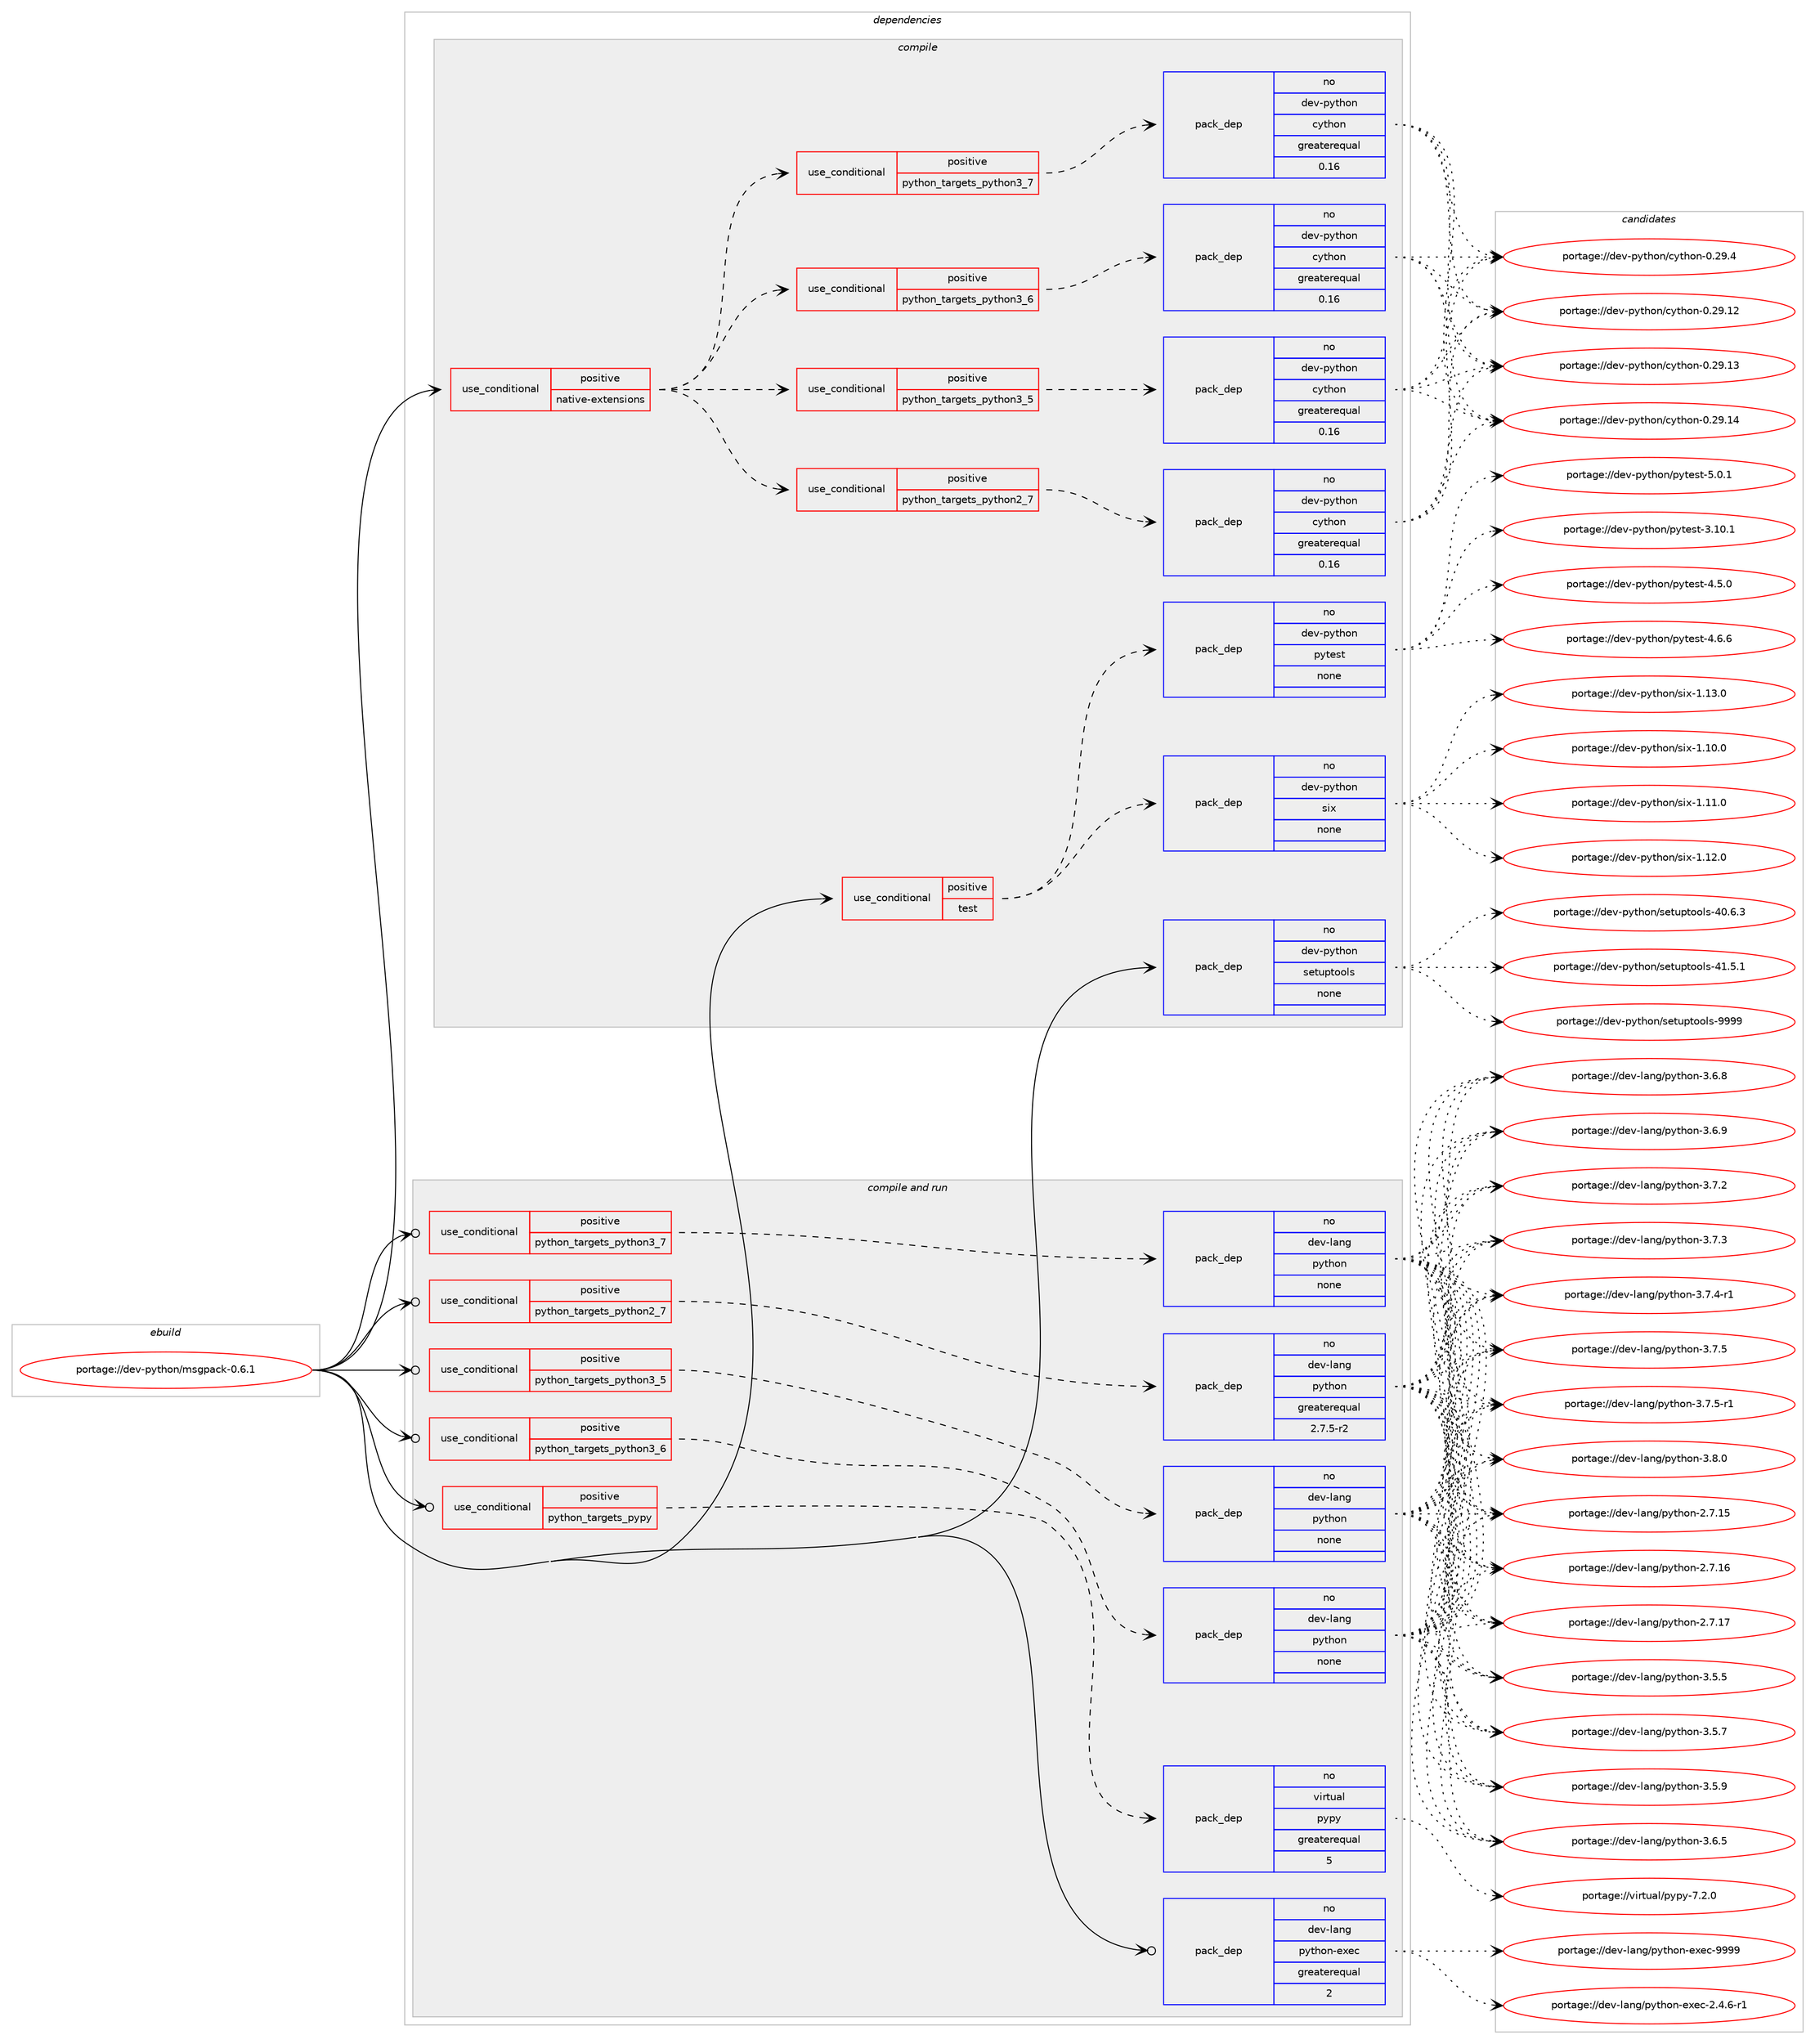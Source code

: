 digraph prolog {

# *************
# Graph options
# *************

newrank=true;
concentrate=true;
compound=true;
graph [rankdir=LR,fontname=Helvetica,fontsize=10,ranksep=1.5];#, ranksep=2.5, nodesep=0.2];
edge  [arrowhead=vee];
node  [fontname=Helvetica,fontsize=10];

# **********
# The ebuild
# **********

subgraph cluster_leftcol {
color=gray;
rank=same;
label=<<i>ebuild</i>>;
id [label="portage://dev-python/msgpack-0.6.1", color=red, width=4, href="../dev-python/msgpack-0.6.1.svg"];
}

# ****************
# The dependencies
# ****************

subgraph cluster_midcol {
color=gray;
label=<<i>dependencies</i>>;
subgraph cluster_compile {
fillcolor="#eeeeee";
style=filled;
label=<<i>compile</i>>;
subgraph cond31983 {
dependency150128 [label=<<TABLE BORDER="0" CELLBORDER="1" CELLSPACING="0" CELLPADDING="4"><TR><TD ROWSPAN="3" CELLPADDING="10">use_conditional</TD></TR><TR><TD>positive</TD></TR><TR><TD>native-extensions</TD></TR></TABLE>>, shape=none, color=red];
subgraph cond31984 {
dependency150129 [label=<<TABLE BORDER="0" CELLBORDER="1" CELLSPACING="0" CELLPADDING="4"><TR><TD ROWSPAN="3" CELLPADDING="10">use_conditional</TD></TR><TR><TD>positive</TD></TR><TR><TD>python_targets_python2_7</TD></TR></TABLE>>, shape=none, color=red];
subgraph pack114819 {
dependency150130 [label=<<TABLE BORDER="0" CELLBORDER="1" CELLSPACING="0" CELLPADDING="4" WIDTH="220"><TR><TD ROWSPAN="6" CELLPADDING="30">pack_dep</TD></TR><TR><TD WIDTH="110">no</TD></TR><TR><TD>dev-python</TD></TR><TR><TD>cython</TD></TR><TR><TD>greaterequal</TD></TR><TR><TD>0.16</TD></TR></TABLE>>, shape=none, color=blue];
}
dependency150129:e -> dependency150130:w [weight=20,style="dashed",arrowhead="vee"];
}
dependency150128:e -> dependency150129:w [weight=20,style="dashed",arrowhead="vee"];
subgraph cond31985 {
dependency150131 [label=<<TABLE BORDER="0" CELLBORDER="1" CELLSPACING="0" CELLPADDING="4"><TR><TD ROWSPAN="3" CELLPADDING="10">use_conditional</TD></TR><TR><TD>positive</TD></TR><TR><TD>python_targets_python3_5</TD></TR></TABLE>>, shape=none, color=red];
subgraph pack114820 {
dependency150132 [label=<<TABLE BORDER="0" CELLBORDER="1" CELLSPACING="0" CELLPADDING="4" WIDTH="220"><TR><TD ROWSPAN="6" CELLPADDING="30">pack_dep</TD></TR><TR><TD WIDTH="110">no</TD></TR><TR><TD>dev-python</TD></TR><TR><TD>cython</TD></TR><TR><TD>greaterequal</TD></TR><TR><TD>0.16</TD></TR></TABLE>>, shape=none, color=blue];
}
dependency150131:e -> dependency150132:w [weight=20,style="dashed",arrowhead="vee"];
}
dependency150128:e -> dependency150131:w [weight=20,style="dashed",arrowhead="vee"];
subgraph cond31986 {
dependency150133 [label=<<TABLE BORDER="0" CELLBORDER="1" CELLSPACING="0" CELLPADDING="4"><TR><TD ROWSPAN="3" CELLPADDING="10">use_conditional</TD></TR><TR><TD>positive</TD></TR><TR><TD>python_targets_python3_6</TD></TR></TABLE>>, shape=none, color=red];
subgraph pack114821 {
dependency150134 [label=<<TABLE BORDER="0" CELLBORDER="1" CELLSPACING="0" CELLPADDING="4" WIDTH="220"><TR><TD ROWSPAN="6" CELLPADDING="30">pack_dep</TD></TR><TR><TD WIDTH="110">no</TD></TR><TR><TD>dev-python</TD></TR><TR><TD>cython</TD></TR><TR><TD>greaterequal</TD></TR><TR><TD>0.16</TD></TR></TABLE>>, shape=none, color=blue];
}
dependency150133:e -> dependency150134:w [weight=20,style="dashed",arrowhead="vee"];
}
dependency150128:e -> dependency150133:w [weight=20,style="dashed",arrowhead="vee"];
subgraph cond31987 {
dependency150135 [label=<<TABLE BORDER="0" CELLBORDER="1" CELLSPACING="0" CELLPADDING="4"><TR><TD ROWSPAN="3" CELLPADDING="10">use_conditional</TD></TR><TR><TD>positive</TD></TR><TR><TD>python_targets_python3_7</TD></TR></TABLE>>, shape=none, color=red];
subgraph pack114822 {
dependency150136 [label=<<TABLE BORDER="0" CELLBORDER="1" CELLSPACING="0" CELLPADDING="4" WIDTH="220"><TR><TD ROWSPAN="6" CELLPADDING="30">pack_dep</TD></TR><TR><TD WIDTH="110">no</TD></TR><TR><TD>dev-python</TD></TR><TR><TD>cython</TD></TR><TR><TD>greaterequal</TD></TR><TR><TD>0.16</TD></TR></TABLE>>, shape=none, color=blue];
}
dependency150135:e -> dependency150136:w [weight=20,style="dashed",arrowhead="vee"];
}
dependency150128:e -> dependency150135:w [weight=20,style="dashed",arrowhead="vee"];
}
id:e -> dependency150128:w [weight=20,style="solid",arrowhead="vee"];
subgraph cond31988 {
dependency150137 [label=<<TABLE BORDER="0" CELLBORDER="1" CELLSPACING="0" CELLPADDING="4"><TR><TD ROWSPAN="3" CELLPADDING="10">use_conditional</TD></TR><TR><TD>positive</TD></TR><TR><TD>test</TD></TR></TABLE>>, shape=none, color=red];
subgraph pack114823 {
dependency150138 [label=<<TABLE BORDER="0" CELLBORDER="1" CELLSPACING="0" CELLPADDING="4" WIDTH="220"><TR><TD ROWSPAN="6" CELLPADDING="30">pack_dep</TD></TR><TR><TD WIDTH="110">no</TD></TR><TR><TD>dev-python</TD></TR><TR><TD>six</TD></TR><TR><TD>none</TD></TR><TR><TD></TD></TR></TABLE>>, shape=none, color=blue];
}
dependency150137:e -> dependency150138:w [weight=20,style="dashed",arrowhead="vee"];
subgraph pack114824 {
dependency150139 [label=<<TABLE BORDER="0" CELLBORDER="1" CELLSPACING="0" CELLPADDING="4" WIDTH="220"><TR><TD ROWSPAN="6" CELLPADDING="30">pack_dep</TD></TR><TR><TD WIDTH="110">no</TD></TR><TR><TD>dev-python</TD></TR><TR><TD>pytest</TD></TR><TR><TD>none</TD></TR><TR><TD></TD></TR></TABLE>>, shape=none, color=blue];
}
dependency150137:e -> dependency150139:w [weight=20,style="dashed",arrowhead="vee"];
}
id:e -> dependency150137:w [weight=20,style="solid",arrowhead="vee"];
subgraph pack114825 {
dependency150140 [label=<<TABLE BORDER="0" CELLBORDER="1" CELLSPACING="0" CELLPADDING="4" WIDTH="220"><TR><TD ROWSPAN="6" CELLPADDING="30">pack_dep</TD></TR><TR><TD WIDTH="110">no</TD></TR><TR><TD>dev-python</TD></TR><TR><TD>setuptools</TD></TR><TR><TD>none</TD></TR><TR><TD></TD></TR></TABLE>>, shape=none, color=blue];
}
id:e -> dependency150140:w [weight=20,style="solid",arrowhead="vee"];
}
subgraph cluster_compileandrun {
fillcolor="#eeeeee";
style=filled;
label=<<i>compile and run</i>>;
subgraph cond31989 {
dependency150141 [label=<<TABLE BORDER="0" CELLBORDER="1" CELLSPACING="0" CELLPADDING="4"><TR><TD ROWSPAN="3" CELLPADDING="10">use_conditional</TD></TR><TR><TD>positive</TD></TR><TR><TD>python_targets_pypy</TD></TR></TABLE>>, shape=none, color=red];
subgraph pack114826 {
dependency150142 [label=<<TABLE BORDER="0" CELLBORDER="1" CELLSPACING="0" CELLPADDING="4" WIDTH="220"><TR><TD ROWSPAN="6" CELLPADDING="30">pack_dep</TD></TR><TR><TD WIDTH="110">no</TD></TR><TR><TD>virtual</TD></TR><TR><TD>pypy</TD></TR><TR><TD>greaterequal</TD></TR><TR><TD>5</TD></TR></TABLE>>, shape=none, color=blue];
}
dependency150141:e -> dependency150142:w [weight=20,style="dashed",arrowhead="vee"];
}
id:e -> dependency150141:w [weight=20,style="solid",arrowhead="odotvee"];
subgraph cond31990 {
dependency150143 [label=<<TABLE BORDER="0" CELLBORDER="1" CELLSPACING="0" CELLPADDING="4"><TR><TD ROWSPAN="3" CELLPADDING="10">use_conditional</TD></TR><TR><TD>positive</TD></TR><TR><TD>python_targets_python2_7</TD></TR></TABLE>>, shape=none, color=red];
subgraph pack114827 {
dependency150144 [label=<<TABLE BORDER="0" CELLBORDER="1" CELLSPACING="0" CELLPADDING="4" WIDTH="220"><TR><TD ROWSPAN="6" CELLPADDING="30">pack_dep</TD></TR><TR><TD WIDTH="110">no</TD></TR><TR><TD>dev-lang</TD></TR><TR><TD>python</TD></TR><TR><TD>greaterequal</TD></TR><TR><TD>2.7.5-r2</TD></TR></TABLE>>, shape=none, color=blue];
}
dependency150143:e -> dependency150144:w [weight=20,style="dashed",arrowhead="vee"];
}
id:e -> dependency150143:w [weight=20,style="solid",arrowhead="odotvee"];
subgraph cond31991 {
dependency150145 [label=<<TABLE BORDER="0" CELLBORDER="1" CELLSPACING="0" CELLPADDING="4"><TR><TD ROWSPAN="3" CELLPADDING="10">use_conditional</TD></TR><TR><TD>positive</TD></TR><TR><TD>python_targets_python3_5</TD></TR></TABLE>>, shape=none, color=red];
subgraph pack114828 {
dependency150146 [label=<<TABLE BORDER="0" CELLBORDER="1" CELLSPACING="0" CELLPADDING="4" WIDTH="220"><TR><TD ROWSPAN="6" CELLPADDING="30">pack_dep</TD></TR><TR><TD WIDTH="110">no</TD></TR><TR><TD>dev-lang</TD></TR><TR><TD>python</TD></TR><TR><TD>none</TD></TR><TR><TD></TD></TR></TABLE>>, shape=none, color=blue];
}
dependency150145:e -> dependency150146:w [weight=20,style="dashed",arrowhead="vee"];
}
id:e -> dependency150145:w [weight=20,style="solid",arrowhead="odotvee"];
subgraph cond31992 {
dependency150147 [label=<<TABLE BORDER="0" CELLBORDER="1" CELLSPACING="0" CELLPADDING="4"><TR><TD ROWSPAN="3" CELLPADDING="10">use_conditional</TD></TR><TR><TD>positive</TD></TR><TR><TD>python_targets_python3_6</TD></TR></TABLE>>, shape=none, color=red];
subgraph pack114829 {
dependency150148 [label=<<TABLE BORDER="0" CELLBORDER="1" CELLSPACING="0" CELLPADDING="4" WIDTH="220"><TR><TD ROWSPAN="6" CELLPADDING="30">pack_dep</TD></TR><TR><TD WIDTH="110">no</TD></TR><TR><TD>dev-lang</TD></TR><TR><TD>python</TD></TR><TR><TD>none</TD></TR><TR><TD></TD></TR></TABLE>>, shape=none, color=blue];
}
dependency150147:e -> dependency150148:w [weight=20,style="dashed",arrowhead="vee"];
}
id:e -> dependency150147:w [weight=20,style="solid",arrowhead="odotvee"];
subgraph cond31993 {
dependency150149 [label=<<TABLE BORDER="0" CELLBORDER="1" CELLSPACING="0" CELLPADDING="4"><TR><TD ROWSPAN="3" CELLPADDING="10">use_conditional</TD></TR><TR><TD>positive</TD></TR><TR><TD>python_targets_python3_7</TD></TR></TABLE>>, shape=none, color=red];
subgraph pack114830 {
dependency150150 [label=<<TABLE BORDER="0" CELLBORDER="1" CELLSPACING="0" CELLPADDING="4" WIDTH="220"><TR><TD ROWSPAN="6" CELLPADDING="30">pack_dep</TD></TR><TR><TD WIDTH="110">no</TD></TR><TR><TD>dev-lang</TD></TR><TR><TD>python</TD></TR><TR><TD>none</TD></TR><TR><TD></TD></TR></TABLE>>, shape=none, color=blue];
}
dependency150149:e -> dependency150150:w [weight=20,style="dashed",arrowhead="vee"];
}
id:e -> dependency150149:w [weight=20,style="solid",arrowhead="odotvee"];
subgraph pack114831 {
dependency150151 [label=<<TABLE BORDER="0" CELLBORDER="1" CELLSPACING="0" CELLPADDING="4" WIDTH="220"><TR><TD ROWSPAN="6" CELLPADDING="30">pack_dep</TD></TR><TR><TD WIDTH="110">no</TD></TR><TR><TD>dev-lang</TD></TR><TR><TD>python-exec</TD></TR><TR><TD>greaterequal</TD></TR><TR><TD>2</TD></TR></TABLE>>, shape=none, color=blue];
}
id:e -> dependency150151:w [weight=20,style="solid",arrowhead="odotvee"];
}
subgraph cluster_run {
fillcolor="#eeeeee";
style=filled;
label=<<i>run</i>>;
}
}

# **************
# The candidates
# **************

subgraph cluster_choices {
rank=same;
color=gray;
label=<<i>candidates</i>>;

subgraph choice114819 {
color=black;
nodesep=1;
choiceportage1001011184511212111610411111047991211161041111104548465057464950 [label="portage://dev-python/cython-0.29.12", color=red, width=4,href="../dev-python/cython-0.29.12.svg"];
choiceportage1001011184511212111610411111047991211161041111104548465057464951 [label="portage://dev-python/cython-0.29.13", color=red, width=4,href="../dev-python/cython-0.29.13.svg"];
choiceportage1001011184511212111610411111047991211161041111104548465057464952 [label="portage://dev-python/cython-0.29.14", color=red, width=4,href="../dev-python/cython-0.29.14.svg"];
choiceportage10010111845112121116104111110479912111610411111045484650574652 [label="portage://dev-python/cython-0.29.4", color=red, width=4,href="../dev-python/cython-0.29.4.svg"];
dependency150130:e -> choiceportage1001011184511212111610411111047991211161041111104548465057464950:w [style=dotted,weight="100"];
dependency150130:e -> choiceportage1001011184511212111610411111047991211161041111104548465057464951:w [style=dotted,weight="100"];
dependency150130:e -> choiceportage1001011184511212111610411111047991211161041111104548465057464952:w [style=dotted,weight="100"];
dependency150130:e -> choiceportage10010111845112121116104111110479912111610411111045484650574652:w [style=dotted,weight="100"];
}
subgraph choice114820 {
color=black;
nodesep=1;
choiceportage1001011184511212111610411111047991211161041111104548465057464950 [label="portage://dev-python/cython-0.29.12", color=red, width=4,href="../dev-python/cython-0.29.12.svg"];
choiceportage1001011184511212111610411111047991211161041111104548465057464951 [label="portage://dev-python/cython-0.29.13", color=red, width=4,href="../dev-python/cython-0.29.13.svg"];
choiceportage1001011184511212111610411111047991211161041111104548465057464952 [label="portage://dev-python/cython-0.29.14", color=red, width=4,href="../dev-python/cython-0.29.14.svg"];
choiceportage10010111845112121116104111110479912111610411111045484650574652 [label="portage://dev-python/cython-0.29.4", color=red, width=4,href="../dev-python/cython-0.29.4.svg"];
dependency150132:e -> choiceportage1001011184511212111610411111047991211161041111104548465057464950:w [style=dotted,weight="100"];
dependency150132:e -> choiceportage1001011184511212111610411111047991211161041111104548465057464951:w [style=dotted,weight="100"];
dependency150132:e -> choiceportage1001011184511212111610411111047991211161041111104548465057464952:w [style=dotted,weight="100"];
dependency150132:e -> choiceportage10010111845112121116104111110479912111610411111045484650574652:w [style=dotted,weight="100"];
}
subgraph choice114821 {
color=black;
nodesep=1;
choiceportage1001011184511212111610411111047991211161041111104548465057464950 [label="portage://dev-python/cython-0.29.12", color=red, width=4,href="../dev-python/cython-0.29.12.svg"];
choiceportage1001011184511212111610411111047991211161041111104548465057464951 [label="portage://dev-python/cython-0.29.13", color=red, width=4,href="../dev-python/cython-0.29.13.svg"];
choiceportage1001011184511212111610411111047991211161041111104548465057464952 [label="portage://dev-python/cython-0.29.14", color=red, width=4,href="../dev-python/cython-0.29.14.svg"];
choiceportage10010111845112121116104111110479912111610411111045484650574652 [label="portage://dev-python/cython-0.29.4", color=red, width=4,href="../dev-python/cython-0.29.4.svg"];
dependency150134:e -> choiceportage1001011184511212111610411111047991211161041111104548465057464950:w [style=dotted,weight="100"];
dependency150134:e -> choiceportage1001011184511212111610411111047991211161041111104548465057464951:w [style=dotted,weight="100"];
dependency150134:e -> choiceportage1001011184511212111610411111047991211161041111104548465057464952:w [style=dotted,weight="100"];
dependency150134:e -> choiceportage10010111845112121116104111110479912111610411111045484650574652:w [style=dotted,weight="100"];
}
subgraph choice114822 {
color=black;
nodesep=1;
choiceportage1001011184511212111610411111047991211161041111104548465057464950 [label="portage://dev-python/cython-0.29.12", color=red, width=4,href="../dev-python/cython-0.29.12.svg"];
choiceportage1001011184511212111610411111047991211161041111104548465057464951 [label="portage://dev-python/cython-0.29.13", color=red, width=4,href="../dev-python/cython-0.29.13.svg"];
choiceportage1001011184511212111610411111047991211161041111104548465057464952 [label="portage://dev-python/cython-0.29.14", color=red, width=4,href="../dev-python/cython-0.29.14.svg"];
choiceportage10010111845112121116104111110479912111610411111045484650574652 [label="portage://dev-python/cython-0.29.4", color=red, width=4,href="../dev-python/cython-0.29.4.svg"];
dependency150136:e -> choiceportage1001011184511212111610411111047991211161041111104548465057464950:w [style=dotted,weight="100"];
dependency150136:e -> choiceportage1001011184511212111610411111047991211161041111104548465057464951:w [style=dotted,weight="100"];
dependency150136:e -> choiceportage1001011184511212111610411111047991211161041111104548465057464952:w [style=dotted,weight="100"];
dependency150136:e -> choiceportage10010111845112121116104111110479912111610411111045484650574652:w [style=dotted,weight="100"];
}
subgraph choice114823 {
color=black;
nodesep=1;
choiceportage100101118451121211161041111104711510512045494649484648 [label="portage://dev-python/six-1.10.0", color=red, width=4,href="../dev-python/six-1.10.0.svg"];
choiceportage100101118451121211161041111104711510512045494649494648 [label="portage://dev-python/six-1.11.0", color=red, width=4,href="../dev-python/six-1.11.0.svg"];
choiceportage100101118451121211161041111104711510512045494649504648 [label="portage://dev-python/six-1.12.0", color=red, width=4,href="../dev-python/six-1.12.0.svg"];
choiceportage100101118451121211161041111104711510512045494649514648 [label="portage://dev-python/six-1.13.0", color=red, width=4,href="../dev-python/six-1.13.0.svg"];
dependency150138:e -> choiceportage100101118451121211161041111104711510512045494649484648:w [style=dotted,weight="100"];
dependency150138:e -> choiceportage100101118451121211161041111104711510512045494649494648:w [style=dotted,weight="100"];
dependency150138:e -> choiceportage100101118451121211161041111104711510512045494649504648:w [style=dotted,weight="100"];
dependency150138:e -> choiceportage100101118451121211161041111104711510512045494649514648:w [style=dotted,weight="100"];
}
subgraph choice114824 {
color=black;
nodesep=1;
choiceportage100101118451121211161041111104711212111610111511645514649484649 [label="portage://dev-python/pytest-3.10.1", color=red, width=4,href="../dev-python/pytest-3.10.1.svg"];
choiceportage1001011184511212111610411111047112121116101115116455246534648 [label="portage://dev-python/pytest-4.5.0", color=red, width=4,href="../dev-python/pytest-4.5.0.svg"];
choiceportage1001011184511212111610411111047112121116101115116455246544654 [label="portage://dev-python/pytest-4.6.6", color=red, width=4,href="../dev-python/pytest-4.6.6.svg"];
choiceportage1001011184511212111610411111047112121116101115116455346484649 [label="portage://dev-python/pytest-5.0.1", color=red, width=4,href="../dev-python/pytest-5.0.1.svg"];
dependency150139:e -> choiceportage100101118451121211161041111104711212111610111511645514649484649:w [style=dotted,weight="100"];
dependency150139:e -> choiceportage1001011184511212111610411111047112121116101115116455246534648:w [style=dotted,weight="100"];
dependency150139:e -> choiceportage1001011184511212111610411111047112121116101115116455246544654:w [style=dotted,weight="100"];
dependency150139:e -> choiceportage1001011184511212111610411111047112121116101115116455346484649:w [style=dotted,weight="100"];
}
subgraph choice114825 {
color=black;
nodesep=1;
choiceportage100101118451121211161041111104711510111611711211611111110811545524846544651 [label="portage://dev-python/setuptools-40.6.3", color=red, width=4,href="../dev-python/setuptools-40.6.3.svg"];
choiceportage100101118451121211161041111104711510111611711211611111110811545524946534649 [label="portage://dev-python/setuptools-41.5.1", color=red, width=4,href="../dev-python/setuptools-41.5.1.svg"];
choiceportage10010111845112121116104111110471151011161171121161111111081154557575757 [label="portage://dev-python/setuptools-9999", color=red, width=4,href="../dev-python/setuptools-9999.svg"];
dependency150140:e -> choiceportage100101118451121211161041111104711510111611711211611111110811545524846544651:w [style=dotted,weight="100"];
dependency150140:e -> choiceportage100101118451121211161041111104711510111611711211611111110811545524946534649:w [style=dotted,weight="100"];
dependency150140:e -> choiceportage10010111845112121116104111110471151011161171121161111111081154557575757:w [style=dotted,weight="100"];
}
subgraph choice114826 {
color=black;
nodesep=1;
choiceportage1181051141161179710847112121112121455546504648 [label="portage://virtual/pypy-7.2.0", color=red, width=4,href="../virtual/pypy-7.2.0.svg"];
dependency150142:e -> choiceportage1181051141161179710847112121112121455546504648:w [style=dotted,weight="100"];
}
subgraph choice114827 {
color=black;
nodesep=1;
choiceportage10010111845108971101034711212111610411111045504655464953 [label="portage://dev-lang/python-2.7.15", color=red, width=4,href="../dev-lang/python-2.7.15.svg"];
choiceportage10010111845108971101034711212111610411111045504655464954 [label="portage://dev-lang/python-2.7.16", color=red, width=4,href="../dev-lang/python-2.7.16.svg"];
choiceportage10010111845108971101034711212111610411111045504655464955 [label="portage://dev-lang/python-2.7.17", color=red, width=4,href="../dev-lang/python-2.7.17.svg"];
choiceportage100101118451089711010347112121116104111110455146534653 [label="portage://dev-lang/python-3.5.5", color=red, width=4,href="../dev-lang/python-3.5.5.svg"];
choiceportage100101118451089711010347112121116104111110455146534655 [label="portage://dev-lang/python-3.5.7", color=red, width=4,href="../dev-lang/python-3.5.7.svg"];
choiceportage100101118451089711010347112121116104111110455146534657 [label="portage://dev-lang/python-3.5.9", color=red, width=4,href="../dev-lang/python-3.5.9.svg"];
choiceportage100101118451089711010347112121116104111110455146544653 [label="portage://dev-lang/python-3.6.5", color=red, width=4,href="../dev-lang/python-3.6.5.svg"];
choiceportage100101118451089711010347112121116104111110455146544656 [label="portage://dev-lang/python-3.6.8", color=red, width=4,href="../dev-lang/python-3.6.8.svg"];
choiceportage100101118451089711010347112121116104111110455146544657 [label="portage://dev-lang/python-3.6.9", color=red, width=4,href="../dev-lang/python-3.6.9.svg"];
choiceportage100101118451089711010347112121116104111110455146554650 [label="portage://dev-lang/python-3.7.2", color=red, width=4,href="../dev-lang/python-3.7.2.svg"];
choiceportage100101118451089711010347112121116104111110455146554651 [label="portage://dev-lang/python-3.7.3", color=red, width=4,href="../dev-lang/python-3.7.3.svg"];
choiceportage1001011184510897110103471121211161041111104551465546524511449 [label="portage://dev-lang/python-3.7.4-r1", color=red, width=4,href="../dev-lang/python-3.7.4-r1.svg"];
choiceportage100101118451089711010347112121116104111110455146554653 [label="portage://dev-lang/python-3.7.5", color=red, width=4,href="../dev-lang/python-3.7.5.svg"];
choiceportage1001011184510897110103471121211161041111104551465546534511449 [label="portage://dev-lang/python-3.7.5-r1", color=red, width=4,href="../dev-lang/python-3.7.5-r1.svg"];
choiceportage100101118451089711010347112121116104111110455146564648 [label="portage://dev-lang/python-3.8.0", color=red, width=4,href="../dev-lang/python-3.8.0.svg"];
dependency150144:e -> choiceportage10010111845108971101034711212111610411111045504655464953:w [style=dotted,weight="100"];
dependency150144:e -> choiceportage10010111845108971101034711212111610411111045504655464954:w [style=dotted,weight="100"];
dependency150144:e -> choiceportage10010111845108971101034711212111610411111045504655464955:w [style=dotted,weight="100"];
dependency150144:e -> choiceportage100101118451089711010347112121116104111110455146534653:w [style=dotted,weight="100"];
dependency150144:e -> choiceportage100101118451089711010347112121116104111110455146534655:w [style=dotted,weight="100"];
dependency150144:e -> choiceportage100101118451089711010347112121116104111110455146534657:w [style=dotted,weight="100"];
dependency150144:e -> choiceportage100101118451089711010347112121116104111110455146544653:w [style=dotted,weight="100"];
dependency150144:e -> choiceportage100101118451089711010347112121116104111110455146544656:w [style=dotted,weight="100"];
dependency150144:e -> choiceportage100101118451089711010347112121116104111110455146544657:w [style=dotted,weight="100"];
dependency150144:e -> choiceportage100101118451089711010347112121116104111110455146554650:w [style=dotted,weight="100"];
dependency150144:e -> choiceportage100101118451089711010347112121116104111110455146554651:w [style=dotted,weight="100"];
dependency150144:e -> choiceportage1001011184510897110103471121211161041111104551465546524511449:w [style=dotted,weight="100"];
dependency150144:e -> choiceportage100101118451089711010347112121116104111110455146554653:w [style=dotted,weight="100"];
dependency150144:e -> choiceportage1001011184510897110103471121211161041111104551465546534511449:w [style=dotted,weight="100"];
dependency150144:e -> choiceportage100101118451089711010347112121116104111110455146564648:w [style=dotted,weight="100"];
}
subgraph choice114828 {
color=black;
nodesep=1;
choiceportage10010111845108971101034711212111610411111045504655464953 [label="portage://dev-lang/python-2.7.15", color=red, width=4,href="../dev-lang/python-2.7.15.svg"];
choiceportage10010111845108971101034711212111610411111045504655464954 [label="portage://dev-lang/python-2.7.16", color=red, width=4,href="../dev-lang/python-2.7.16.svg"];
choiceportage10010111845108971101034711212111610411111045504655464955 [label="portage://dev-lang/python-2.7.17", color=red, width=4,href="../dev-lang/python-2.7.17.svg"];
choiceportage100101118451089711010347112121116104111110455146534653 [label="portage://dev-lang/python-3.5.5", color=red, width=4,href="../dev-lang/python-3.5.5.svg"];
choiceportage100101118451089711010347112121116104111110455146534655 [label="portage://dev-lang/python-3.5.7", color=red, width=4,href="../dev-lang/python-3.5.7.svg"];
choiceportage100101118451089711010347112121116104111110455146534657 [label="portage://dev-lang/python-3.5.9", color=red, width=4,href="../dev-lang/python-3.5.9.svg"];
choiceportage100101118451089711010347112121116104111110455146544653 [label="portage://dev-lang/python-3.6.5", color=red, width=4,href="../dev-lang/python-3.6.5.svg"];
choiceportage100101118451089711010347112121116104111110455146544656 [label="portage://dev-lang/python-3.6.8", color=red, width=4,href="../dev-lang/python-3.6.8.svg"];
choiceportage100101118451089711010347112121116104111110455146544657 [label="portage://dev-lang/python-3.6.9", color=red, width=4,href="../dev-lang/python-3.6.9.svg"];
choiceportage100101118451089711010347112121116104111110455146554650 [label="portage://dev-lang/python-3.7.2", color=red, width=4,href="../dev-lang/python-3.7.2.svg"];
choiceportage100101118451089711010347112121116104111110455146554651 [label="portage://dev-lang/python-3.7.3", color=red, width=4,href="../dev-lang/python-3.7.3.svg"];
choiceportage1001011184510897110103471121211161041111104551465546524511449 [label="portage://dev-lang/python-3.7.4-r1", color=red, width=4,href="../dev-lang/python-3.7.4-r1.svg"];
choiceportage100101118451089711010347112121116104111110455146554653 [label="portage://dev-lang/python-3.7.5", color=red, width=4,href="../dev-lang/python-3.7.5.svg"];
choiceportage1001011184510897110103471121211161041111104551465546534511449 [label="portage://dev-lang/python-3.7.5-r1", color=red, width=4,href="../dev-lang/python-3.7.5-r1.svg"];
choiceportage100101118451089711010347112121116104111110455146564648 [label="portage://dev-lang/python-3.8.0", color=red, width=4,href="../dev-lang/python-3.8.0.svg"];
dependency150146:e -> choiceportage10010111845108971101034711212111610411111045504655464953:w [style=dotted,weight="100"];
dependency150146:e -> choiceportage10010111845108971101034711212111610411111045504655464954:w [style=dotted,weight="100"];
dependency150146:e -> choiceportage10010111845108971101034711212111610411111045504655464955:w [style=dotted,weight="100"];
dependency150146:e -> choiceportage100101118451089711010347112121116104111110455146534653:w [style=dotted,weight="100"];
dependency150146:e -> choiceportage100101118451089711010347112121116104111110455146534655:w [style=dotted,weight="100"];
dependency150146:e -> choiceportage100101118451089711010347112121116104111110455146534657:w [style=dotted,weight="100"];
dependency150146:e -> choiceportage100101118451089711010347112121116104111110455146544653:w [style=dotted,weight="100"];
dependency150146:e -> choiceportage100101118451089711010347112121116104111110455146544656:w [style=dotted,weight="100"];
dependency150146:e -> choiceportage100101118451089711010347112121116104111110455146544657:w [style=dotted,weight="100"];
dependency150146:e -> choiceportage100101118451089711010347112121116104111110455146554650:w [style=dotted,weight="100"];
dependency150146:e -> choiceportage100101118451089711010347112121116104111110455146554651:w [style=dotted,weight="100"];
dependency150146:e -> choiceportage1001011184510897110103471121211161041111104551465546524511449:w [style=dotted,weight="100"];
dependency150146:e -> choiceportage100101118451089711010347112121116104111110455146554653:w [style=dotted,weight="100"];
dependency150146:e -> choiceportage1001011184510897110103471121211161041111104551465546534511449:w [style=dotted,weight="100"];
dependency150146:e -> choiceportage100101118451089711010347112121116104111110455146564648:w [style=dotted,weight="100"];
}
subgraph choice114829 {
color=black;
nodesep=1;
choiceportage10010111845108971101034711212111610411111045504655464953 [label="portage://dev-lang/python-2.7.15", color=red, width=4,href="../dev-lang/python-2.7.15.svg"];
choiceportage10010111845108971101034711212111610411111045504655464954 [label="portage://dev-lang/python-2.7.16", color=red, width=4,href="../dev-lang/python-2.7.16.svg"];
choiceportage10010111845108971101034711212111610411111045504655464955 [label="portage://dev-lang/python-2.7.17", color=red, width=4,href="../dev-lang/python-2.7.17.svg"];
choiceportage100101118451089711010347112121116104111110455146534653 [label="portage://dev-lang/python-3.5.5", color=red, width=4,href="../dev-lang/python-3.5.5.svg"];
choiceportage100101118451089711010347112121116104111110455146534655 [label="portage://dev-lang/python-3.5.7", color=red, width=4,href="../dev-lang/python-3.5.7.svg"];
choiceportage100101118451089711010347112121116104111110455146534657 [label="portage://dev-lang/python-3.5.9", color=red, width=4,href="../dev-lang/python-3.5.9.svg"];
choiceportage100101118451089711010347112121116104111110455146544653 [label="portage://dev-lang/python-3.6.5", color=red, width=4,href="../dev-lang/python-3.6.5.svg"];
choiceportage100101118451089711010347112121116104111110455146544656 [label="portage://dev-lang/python-3.6.8", color=red, width=4,href="../dev-lang/python-3.6.8.svg"];
choiceportage100101118451089711010347112121116104111110455146544657 [label="portage://dev-lang/python-3.6.9", color=red, width=4,href="../dev-lang/python-3.6.9.svg"];
choiceportage100101118451089711010347112121116104111110455146554650 [label="portage://dev-lang/python-3.7.2", color=red, width=4,href="../dev-lang/python-3.7.2.svg"];
choiceportage100101118451089711010347112121116104111110455146554651 [label="portage://dev-lang/python-3.7.3", color=red, width=4,href="../dev-lang/python-3.7.3.svg"];
choiceportage1001011184510897110103471121211161041111104551465546524511449 [label="portage://dev-lang/python-3.7.4-r1", color=red, width=4,href="../dev-lang/python-3.7.4-r1.svg"];
choiceportage100101118451089711010347112121116104111110455146554653 [label="portage://dev-lang/python-3.7.5", color=red, width=4,href="../dev-lang/python-3.7.5.svg"];
choiceportage1001011184510897110103471121211161041111104551465546534511449 [label="portage://dev-lang/python-3.7.5-r1", color=red, width=4,href="../dev-lang/python-3.7.5-r1.svg"];
choiceportage100101118451089711010347112121116104111110455146564648 [label="portage://dev-lang/python-3.8.0", color=red, width=4,href="../dev-lang/python-3.8.0.svg"];
dependency150148:e -> choiceportage10010111845108971101034711212111610411111045504655464953:w [style=dotted,weight="100"];
dependency150148:e -> choiceportage10010111845108971101034711212111610411111045504655464954:w [style=dotted,weight="100"];
dependency150148:e -> choiceportage10010111845108971101034711212111610411111045504655464955:w [style=dotted,weight="100"];
dependency150148:e -> choiceportage100101118451089711010347112121116104111110455146534653:w [style=dotted,weight="100"];
dependency150148:e -> choiceportage100101118451089711010347112121116104111110455146534655:w [style=dotted,weight="100"];
dependency150148:e -> choiceportage100101118451089711010347112121116104111110455146534657:w [style=dotted,weight="100"];
dependency150148:e -> choiceportage100101118451089711010347112121116104111110455146544653:w [style=dotted,weight="100"];
dependency150148:e -> choiceportage100101118451089711010347112121116104111110455146544656:w [style=dotted,weight="100"];
dependency150148:e -> choiceportage100101118451089711010347112121116104111110455146544657:w [style=dotted,weight="100"];
dependency150148:e -> choiceportage100101118451089711010347112121116104111110455146554650:w [style=dotted,weight="100"];
dependency150148:e -> choiceportage100101118451089711010347112121116104111110455146554651:w [style=dotted,weight="100"];
dependency150148:e -> choiceportage1001011184510897110103471121211161041111104551465546524511449:w [style=dotted,weight="100"];
dependency150148:e -> choiceportage100101118451089711010347112121116104111110455146554653:w [style=dotted,weight="100"];
dependency150148:e -> choiceportage1001011184510897110103471121211161041111104551465546534511449:w [style=dotted,weight="100"];
dependency150148:e -> choiceportage100101118451089711010347112121116104111110455146564648:w [style=dotted,weight="100"];
}
subgraph choice114830 {
color=black;
nodesep=1;
choiceportage10010111845108971101034711212111610411111045504655464953 [label="portage://dev-lang/python-2.7.15", color=red, width=4,href="../dev-lang/python-2.7.15.svg"];
choiceportage10010111845108971101034711212111610411111045504655464954 [label="portage://dev-lang/python-2.7.16", color=red, width=4,href="../dev-lang/python-2.7.16.svg"];
choiceportage10010111845108971101034711212111610411111045504655464955 [label="portage://dev-lang/python-2.7.17", color=red, width=4,href="../dev-lang/python-2.7.17.svg"];
choiceportage100101118451089711010347112121116104111110455146534653 [label="portage://dev-lang/python-3.5.5", color=red, width=4,href="../dev-lang/python-3.5.5.svg"];
choiceportage100101118451089711010347112121116104111110455146534655 [label="portage://dev-lang/python-3.5.7", color=red, width=4,href="../dev-lang/python-3.5.7.svg"];
choiceportage100101118451089711010347112121116104111110455146534657 [label="portage://dev-lang/python-3.5.9", color=red, width=4,href="../dev-lang/python-3.5.9.svg"];
choiceportage100101118451089711010347112121116104111110455146544653 [label="portage://dev-lang/python-3.6.5", color=red, width=4,href="../dev-lang/python-3.6.5.svg"];
choiceportage100101118451089711010347112121116104111110455146544656 [label="portage://dev-lang/python-3.6.8", color=red, width=4,href="../dev-lang/python-3.6.8.svg"];
choiceportage100101118451089711010347112121116104111110455146544657 [label="portage://dev-lang/python-3.6.9", color=red, width=4,href="../dev-lang/python-3.6.9.svg"];
choiceportage100101118451089711010347112121116104111110455146554650 [label="portage://dev-lang/python-3.7.2", color=red, width=4,href="../dev-lang/python-3.7.2.svg"];
choiceportage100101118451089711010347112121116104111110455146554651 [label="portage://dev-lang/python-3.7.3", color=red, width=4,href="../dev-lang/python-3.7.3.svg"];
choiceportage1001011184510897110103471121211161041111104551465546524511449 [label="portage://dev-lang/python-3.7.4-r1", color=red, width=4,href="../dev-lang/python-3.7.4-r1.svg"];
choiceportage100101118451089711010347112121116104111110455146554653 [label="portage://dev-lang/python-3.7.5", color=red, width=4,href="../dev-lang/python-3.7.5.svg"];
choiceportage1001011184510897110103471121211161041111104551465546534511449 [label="portage://dev-lang/python-3.7.5-r1", color=red, width=4,href="../dev-lang/python-3.7.5-r1.svg"];
choiceportage100101118451089711010347112121116104111110455146564648 [label="portage://dev-lang/python-3.8.0", color=red, width=4,href="../dev-lang/python-3.8.0.svg"];
dependency150150:e -> choiceportage10010111845108971101034711212111610411111045504655464953:w [style=dotted,weight="100"];
dependency150150:e -> choiceportage10010111845108971101034711212111610411111045504655464954:w [style=dotted,weight="100"];
dependency150150:e -> choiceportage10010111845108971101034711212111610411111045504655464955:w [style=dotted,weight="100"];
dependency150150:e -> choiceportage100101118451089711010347112121116104111110455146534653:w [style=dotted,weight="100"];
dependency150150:e -> choiceportage100101118451089711010347112121116104111110455146534655:w [style=dotted,weight="100"];
dependency150150:e -> choiceportage100101118451089711010347112121116104111110455146534657:w [style=dotted,weight="100"];
dependency150150:e -> choiceportage100101118451089711010347112121116104111110455146544653:w [style=dotted,weight="100"];
dependency150150:e -> choiceportage100101118451089711010347112121116104111110455146544656:w [style=dotted,weight="100"];
dependency150150:e -> choiceportage100101118451089711010347112121116104111110455146544657:w [style=dotted,weight="100"];
dependency150150:e -> choiceportage100101118451089711010347112121116104111110455146554650:w [style=dotted,weight="100"];
dependency150150:e -> choiceportage100101118451089711010347112121116104111110455146554651:w [style=dotted,weight="100"];
dependency150150:e -> choiceportage1001011184510897110103471121211161041111104551465546524511449:w [style=dotted,weight="100"];
dependency150150:e -> choiceportage100101118451089711010347112121116104111110455146554653:w [style=dotted,weight="100"];
dependency150150:e -> choiceportage1001011184510897110103471121211161041111104551465546534511449:w [style=dotted,weight="100"];
dependency150150:e -> choiceportage100101118451089711010347112121116104111110455146564648:w [style=dotted,weight="100"];
}
subgraph choice114831 {
color=black;
nodesep=1;
choiceportage10010111845108971101034711212111610411111045101120101994550465246544511449 [label="portage://dev-lang/python-exec-2.4.6-r1", color=red, width=4,href="../dev-lang/python-exec-2.4.6-r1.svg"];
choiceportage10010111845108971101034711212111610411111045101120101994557575757 [label="portage://dev-lang/python-exec-9999", color=red, width=4,href="../dev-lang/python-exec-9999.svg"];
dependency150151:e -> choiceportage10010111845108971101034711212111610411111045101120101994550465246544511449:w [style=dotted,weight="100"];
dependency150151:e -> choiceportage10010111845108971101034711212111610411111045101120101994557575757:w [style=dotted,weight="100"];
}
}

}
